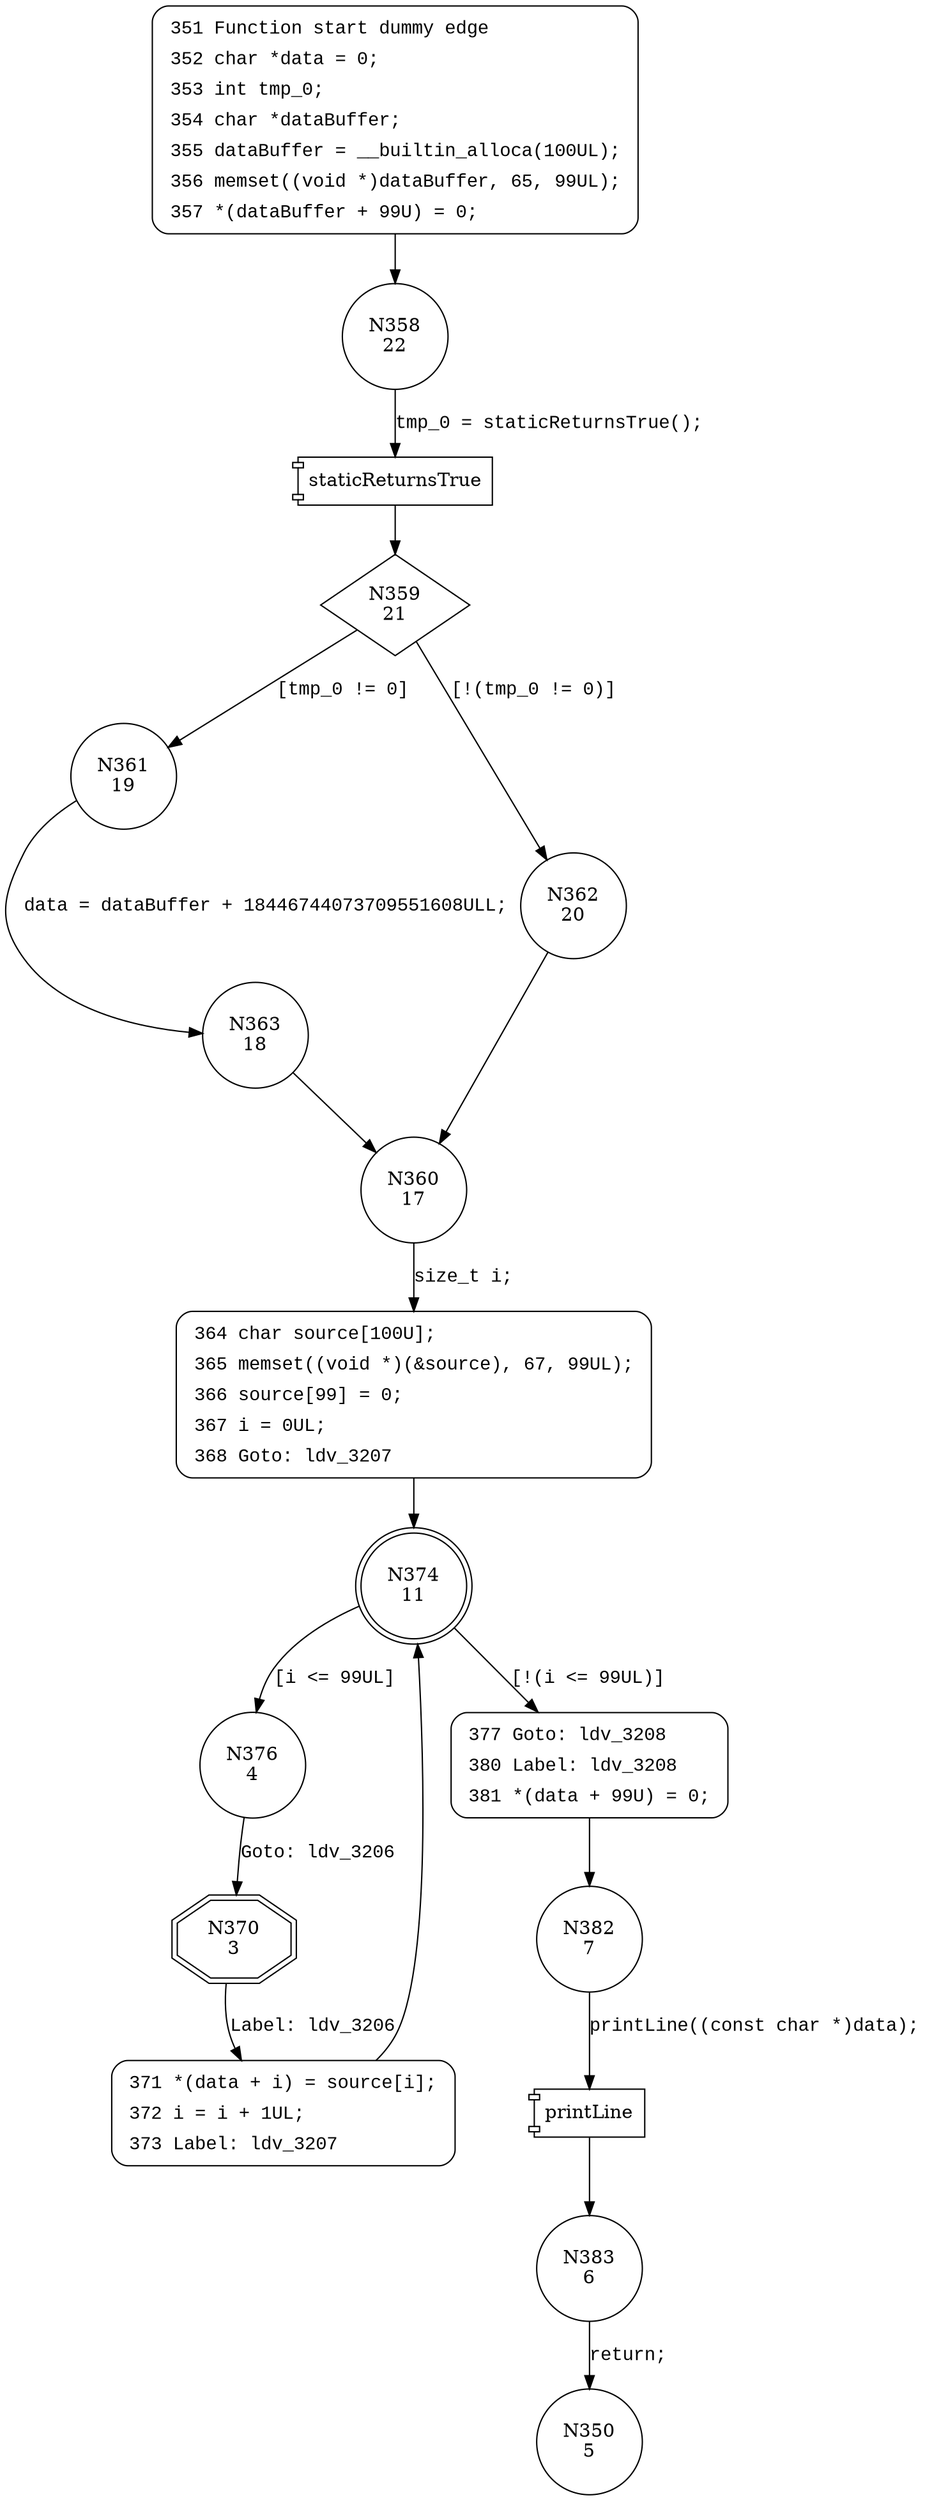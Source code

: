 digraph CWE124_Buffer_Underwrite__char_alloca_loop_08_bad {
358 [shape="circle" label="N358\n22"]
359 [shape="diamond" label="N359\n21"]
361 [shape="circle" label="N361\n19"]
362 [shape="circle" label="N362\n20"]
360 [shape="circle" label="N360\n17"]
364 [shape="circle" label="N364\n16"]
374 [shape="doublecircle" label="N374\n11"]
376 [shape="circle" label="N376\n4"]
377 [shape="circle" label="N377\n10"]
382 [shape="circle" label="N382\n7"]
383 [shape="circle" label="N383\n6"]
370 [shape="doubleoctagon" label="N370\n3"]
371 [shape="circle" label="N371\n2"]
363 [shape="circle" label="N363\n18"]
350 [shape="circle" label="N350\n5"]
351 [style="filled,bold" penwidth="1" fillcolor="white" fontname="Courier New" shape="Mrecord" label=<<table border="0" cellborder="0" cellpadding="3" bgcolor="white"><tr><td align="right">351</td><td align="left">Function start dummy edge</td></tr><tr><td align="right">352</td><td align="left">char *data = 0;</td></tr><tr><td align="right">353</td><td align="left">int tmp_0;</td></tr><tr><td align="right">354</td><td align="left">char *dataBuffer;</td></tr><tr><td align="right">355</td><td align="left">dataBuffer = __builtin_alloca(100UL);</td></tr><tr><td align="right">356</td><td align="left">memset((void *)dataBuffer, 65, 99UL);</td></tr><tr><td align="right">357</td><td align="left">*(dataBuffer + 99U) = 0;</td></tr></table>>]
351 -> 358[label=""]
364 [style="filled,bold" penwidth="1" fillcolor="white" fontname="Courier New" shape="Mrecord" label=<<table border="0" cellborder="0" cellpadding="3" bgcolor="white"><tr><td align="right">364</td><td align="left">char source[100U];</td></tr><tr><td align="right">365</td><td align="left">memset((void *)(&amp;source), 67, 99UL);</td></tr><tr><td align="right">366</td><td align="left">source[99] = 0;</td></tr><tr><td align="right">367</td><td align="left">i = 0UL;</td></tr><tr><td align="right">368</td><td align="left">Goto: ldv_3207</td></tr></table>>]
364 -> 374[label=""]
377 [style="filled,bold" penwidth="1" fillcolor="white" fontname="Courier New" shape="Mrecord" label=<<table border="0" cellborder="0" cellpadding="3" bgcolor="white"><tr><td align="right">377</td><td align="left">Goto: ldv_3208</td></tr><tr><td align="right">380</td><td align="left">Label: ldv_3208</td></tr><tr><td align="right">381</td><td align="left">*(data + 99U) = 0;</td></tr></table>>]
377 -> 382[label=""]
371 [style="filled,bold" penwidth="1" fillcolor="white" fontname="Courier New" shape="Mrecord" label=<<table border="0" cellborder="0" cellpadding="3" bgcolor="white"><tr><td align="right">371</td><td align="left">*(data + i) = source[i];</td></tr><tr><td align="right">372</td><td align="left">i = i + 1UL;</td></tr><tr><td align="right">373</td><td align="left">Label: ldv_3207</td></tr></table>>]
371 -> 374[label=""]
100023 [shape="component" label="staticReturnsTrue"]
358 -> 100023 [label="tmp_0 = staticReturnsTrue();" fontname="Courier New"]
100023 -> 359 [label="" fontname="Courier New"]
359 -> 361 [label="[tmp_0 != 0]" fontname="Courier New"]
359 -> 362 [label="[!(tmp_0 != 0)]" fontname="Courier New"]
360 -> 364 [label="size_t i;" fontname="Courier New"]
374 -> 376 [label="[i <= 99UL]" fontname="Courier New"]
374 -> 377 [label="[!(i <= 99UL)]" fontname="Courier New"]
100024 [shape="component" label="printLine"]
382 -> 100024 [label="printLine((const char *)data);" fontname="Courier New"]
100024 -> 383 [label="" fontname="Courier New"]
376 -> 370 [label="Goto: ldv_3206" fontname="Courier New"]
370 -> 371 [label="Label: ldv_3206" fontname="Courier New"]
361 -> 363 [label="data = dataBuffer + 18446744073709551608ULL;" fontname="Courier New"]
362 -> 360 [label="" fontname="Courier New"]
383 -> 350 [label="return;" fontname="Courier New"]
363 -> 360 [label="" fontname="Courier New"]
}
